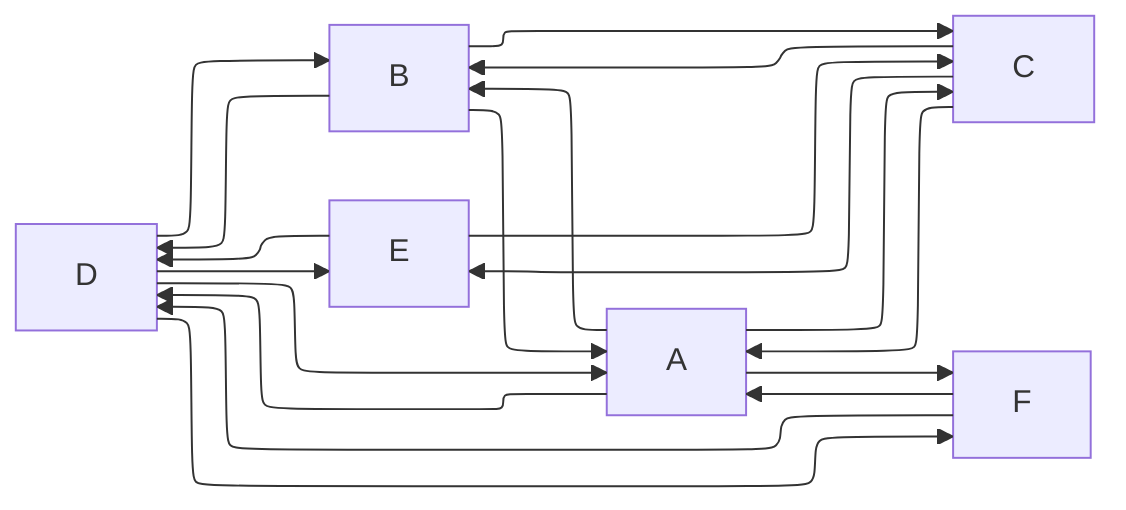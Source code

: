 ---
config:
  flowchart:
    defaultRenderer: "elk"
---
%% graph with custom configuration cannot be rendered in Markdown PDF
flowchart LR
  A
  B
  C
  D
  E
  F

  A --> B
  A --> C
  A --> D
  A --> F

  B --> A
  B --> C
  B --> D

  C --> A
  C --> B
  C --> E

  D --> A
  D --> B
  D --> E
  D --> F

  E --> C
  E --> D

  F --> A
  F --> D